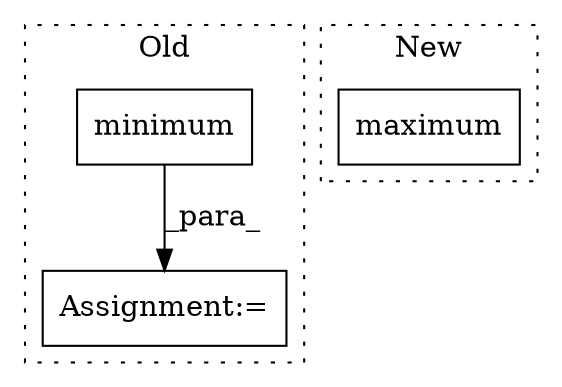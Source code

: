 digraph G {
subgraph cluster0 {
1 [label="minimum" a="32" s="5031,5055" l="8,1" shape="box"];
3 [label="Assignment:=" a="7" s="5024" l="1" shape="box"];
label = "Old";
style="dotted";
}
subgraph cluster1 {
2 [label="maximum" a="32" s="4889,4927" l="8,1" shape="box"];
label = "New";
style="dotted";
}
1 -> 3 [label="_para_"];
}